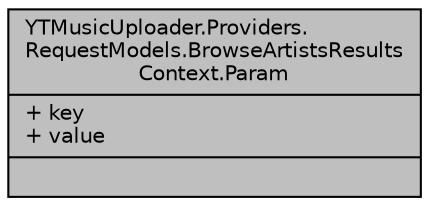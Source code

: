 digraph "YTMusicUploader.Providers.RequestModels.BrowseArtistsResultsContext.Param"
{
 // LATEX_PDF_SIZE
  edge [fontname="Helvetica",fontsize="10",labelfontname="Helvetica",labelfontsize="10"];
  node [fontname="Helvetica",fontsize="10",shape=record];
  Node1 [label="{YTMusicUploader.Providers.\lRequestModels.BrowseArtistsResults\lContext.Param\n|+ key\l+ value\l|}",height=0.2,width=0.4,color="black", fillcolor="grey75", style="filled", fontcolor="black",tooltip=" "];
}
